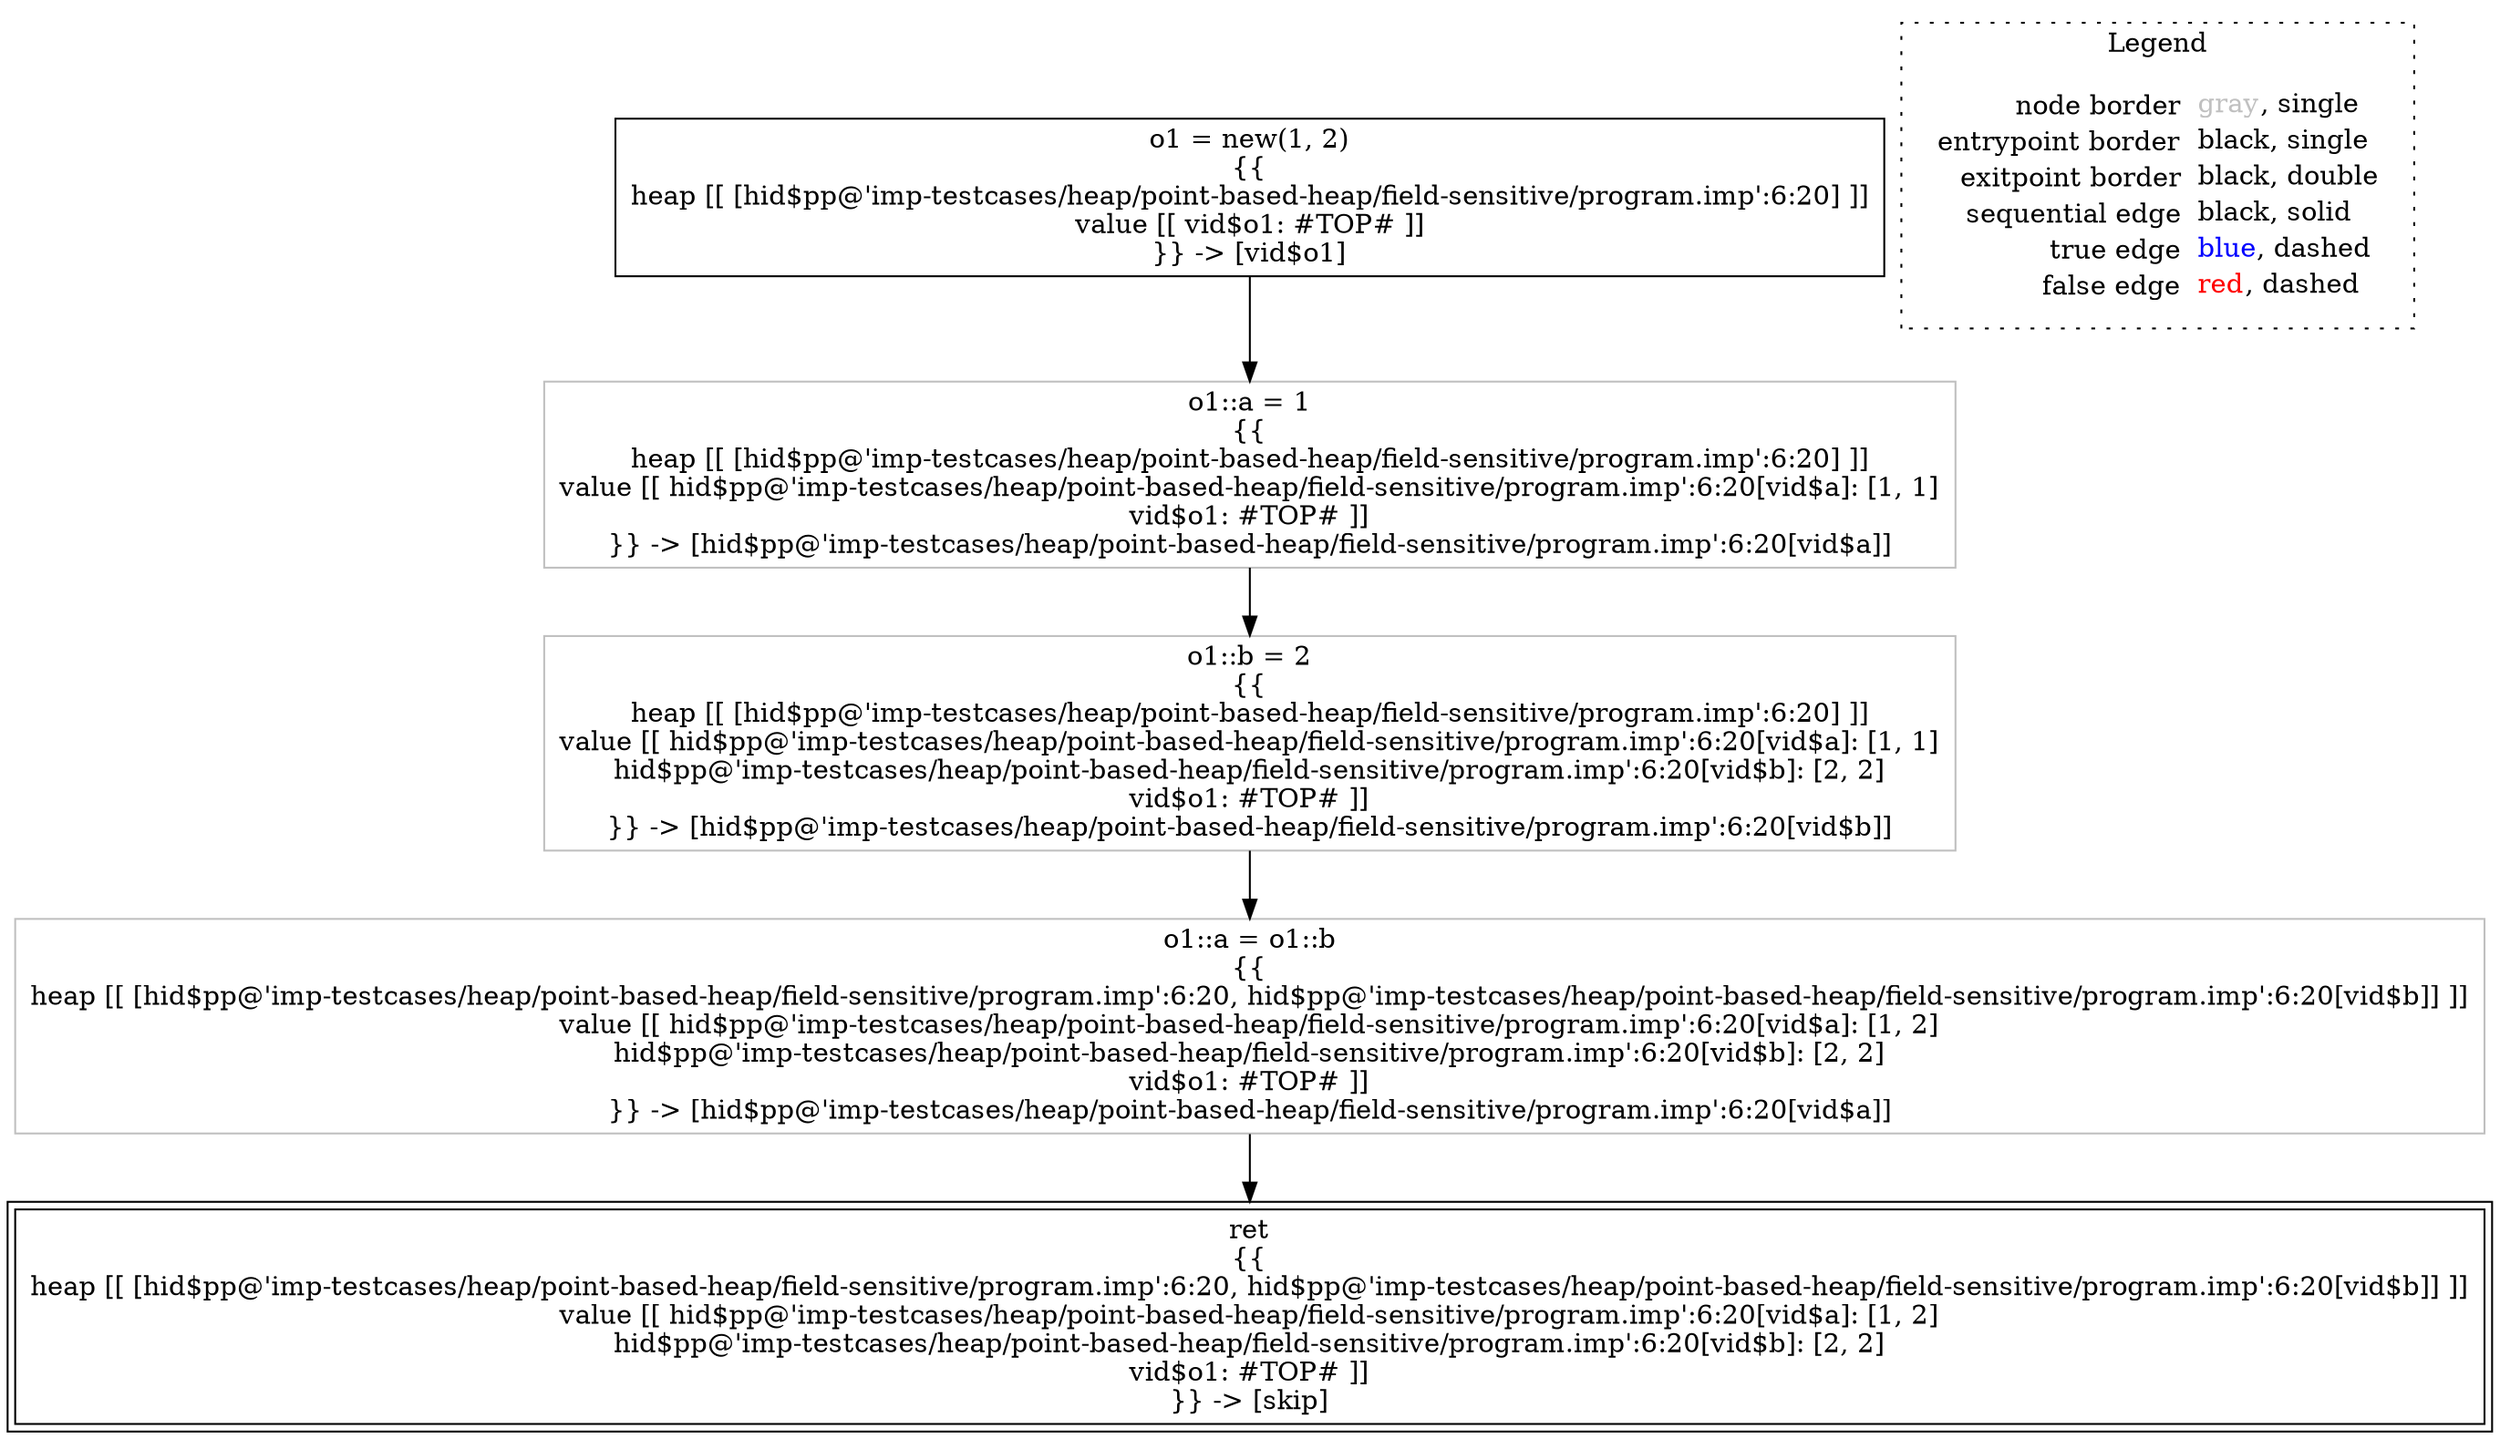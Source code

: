 digraph {
	"node0" [shape="rect",color="black",label=<o1 = new(1, 2)<BR/>{{<BR/>heap [[ [hid$pp@'imp-testcases/heap/point-based-heap/field-sensitive/program.imp':6:20] ]]<BR/>value [[ vid$o1: #TOP# ]]<BR/>}} -&gt; [vid$o1]>];
	"node1" [shape="rect",color="gray",label=<o1::a = o1::b<BR/>{{<BR/>heap [[ [hid$pp@'imp-testcases/heap/point-based-heap/field-sensitive/program.imp':6:20, hid$pp@'imp-testcases/heap/point-based-heap/field-sensitive/program.imp':6:20[vid$b]] ]]<BR/>value [[ hid$pp@'imp-testcases/heap/point-based-heap/field-sensitive/program.imp':6:20[vid$a]: [1, 2]<BR/>hid$pp@'imp-testcases/heap/point-based-heap/field-sensitive/program.imp':6:20[vid$b]: [2, 2]<BR/>vid$o1: #TOP# ]]<BR/>}} -&gt; [hid$pp@'imp-testcases/heap/point-based-heap/field-sensitive/program.imp':6:20[vid$a]]>];
	"node2" [shape="rect",color="gray",label=<o1::b = 2<BR/>{{<BR/>heap [[ [hid$pp@'imp-testcases/heap/point-based-heap/field-sensitive/program.imp':6:20] ]]<BR/>value [[ hid$pp@'imp-testcases/heap/point-based-heap/field-sensitive/program.imp':6:20[vid$a]: [1, 1]<BR/>hid$pp@'imp-testcases/heap/point-based-heap/field-sensitive/program.imp':6:20[vid$b]: [2, 2]<BR/>vid$o1: #TOP# ]]<BR/>}} -&gt; [hid$pp@'imp-testcases/heap/point-based-heap/field-sensitive/program.imp':6:20[vid$b]]>];
	"node3" [shape="rect",color="gray",label=<o1::a = 1<BR/>{{<BR/>heap [[ [hid$pp@'imp-testcases/heap/point-based-heap/field-sensitive/program.imp':6:20] ]]<BR/>value [[ hid$pp@'imp-testcases/heap/point-based-heap/field-sensitive/program.imp':6:20[vid$a]: [1, 1]<BR/>vid$o1: #TOP# ]]<BR/>}} -&gt; [hid$pp@'imp-testcases/heap/point-based-heap/field-sensitive/program.imp':6:20[vid$a]]>];
	"node4" [shape="rect",color="black",peripheries="2",label=<ret<BR/>{{<BR/>heap [[ [hid$pp@'imp-testcases/heap/point-based-heap/field-sensitive/program.imp':6:20, hid$pp@'imp-testcases/heap/point-based-heap/field-sensitive/program.imp':6:20[vid$b]] ]]<BR/>value [[ hid$pp@'imp-testcases/heap/point-based-heap/field-sensitive/program.imp':6:20[vid$a]: [1, 2]<BR/>hid$pp@'imp-testcases/heap/point-based-heap/field-sensitive/program.imp':6:20[vid$b]: [2, 2]<BR/>vid$o1: #TOP# ]]<BR/>}} -&gt; [skip]>];
	"node1" -> "node4" [color="black"];
	"node0" -> "node3" [color="black"];
	"node2" -> "node1" [color="black"];
	"node3" -> "node2" [color="black"];
subgraph cluster_legend {
	label="Legend";
	style=dotted;
	node [shape=plaintext];
	"legend" [label=<<table border="0" cellpadding="2" cellspacing="0" cellborder="0"><tr><td align="right">node border&nbsp;</td><td align="left"><font color="gray">gray</font>, single</td></tr><tr><td align="right">entrypoint border&nbsp;</td><td align="left"><font color="black">black</font>, single</td></tr><tr><td align="right">exitpoint border&nbsp;</td><td align="left"><font color="black">black</font>, double</td></tr><tr><td align="right">sequential edge&nbsp;</td><td align="left"><font color="black">black</font>, solid</td></tr><tr><td align="right">true edge&nbsp;</td><td align="left"><font color="blue">blue</font>, dashed</td></tr><tr><td align="right">false edge&nbsp;</td><td align="left"><font color="red">red</font>, dashed</td></tr></table>>];
}

}
